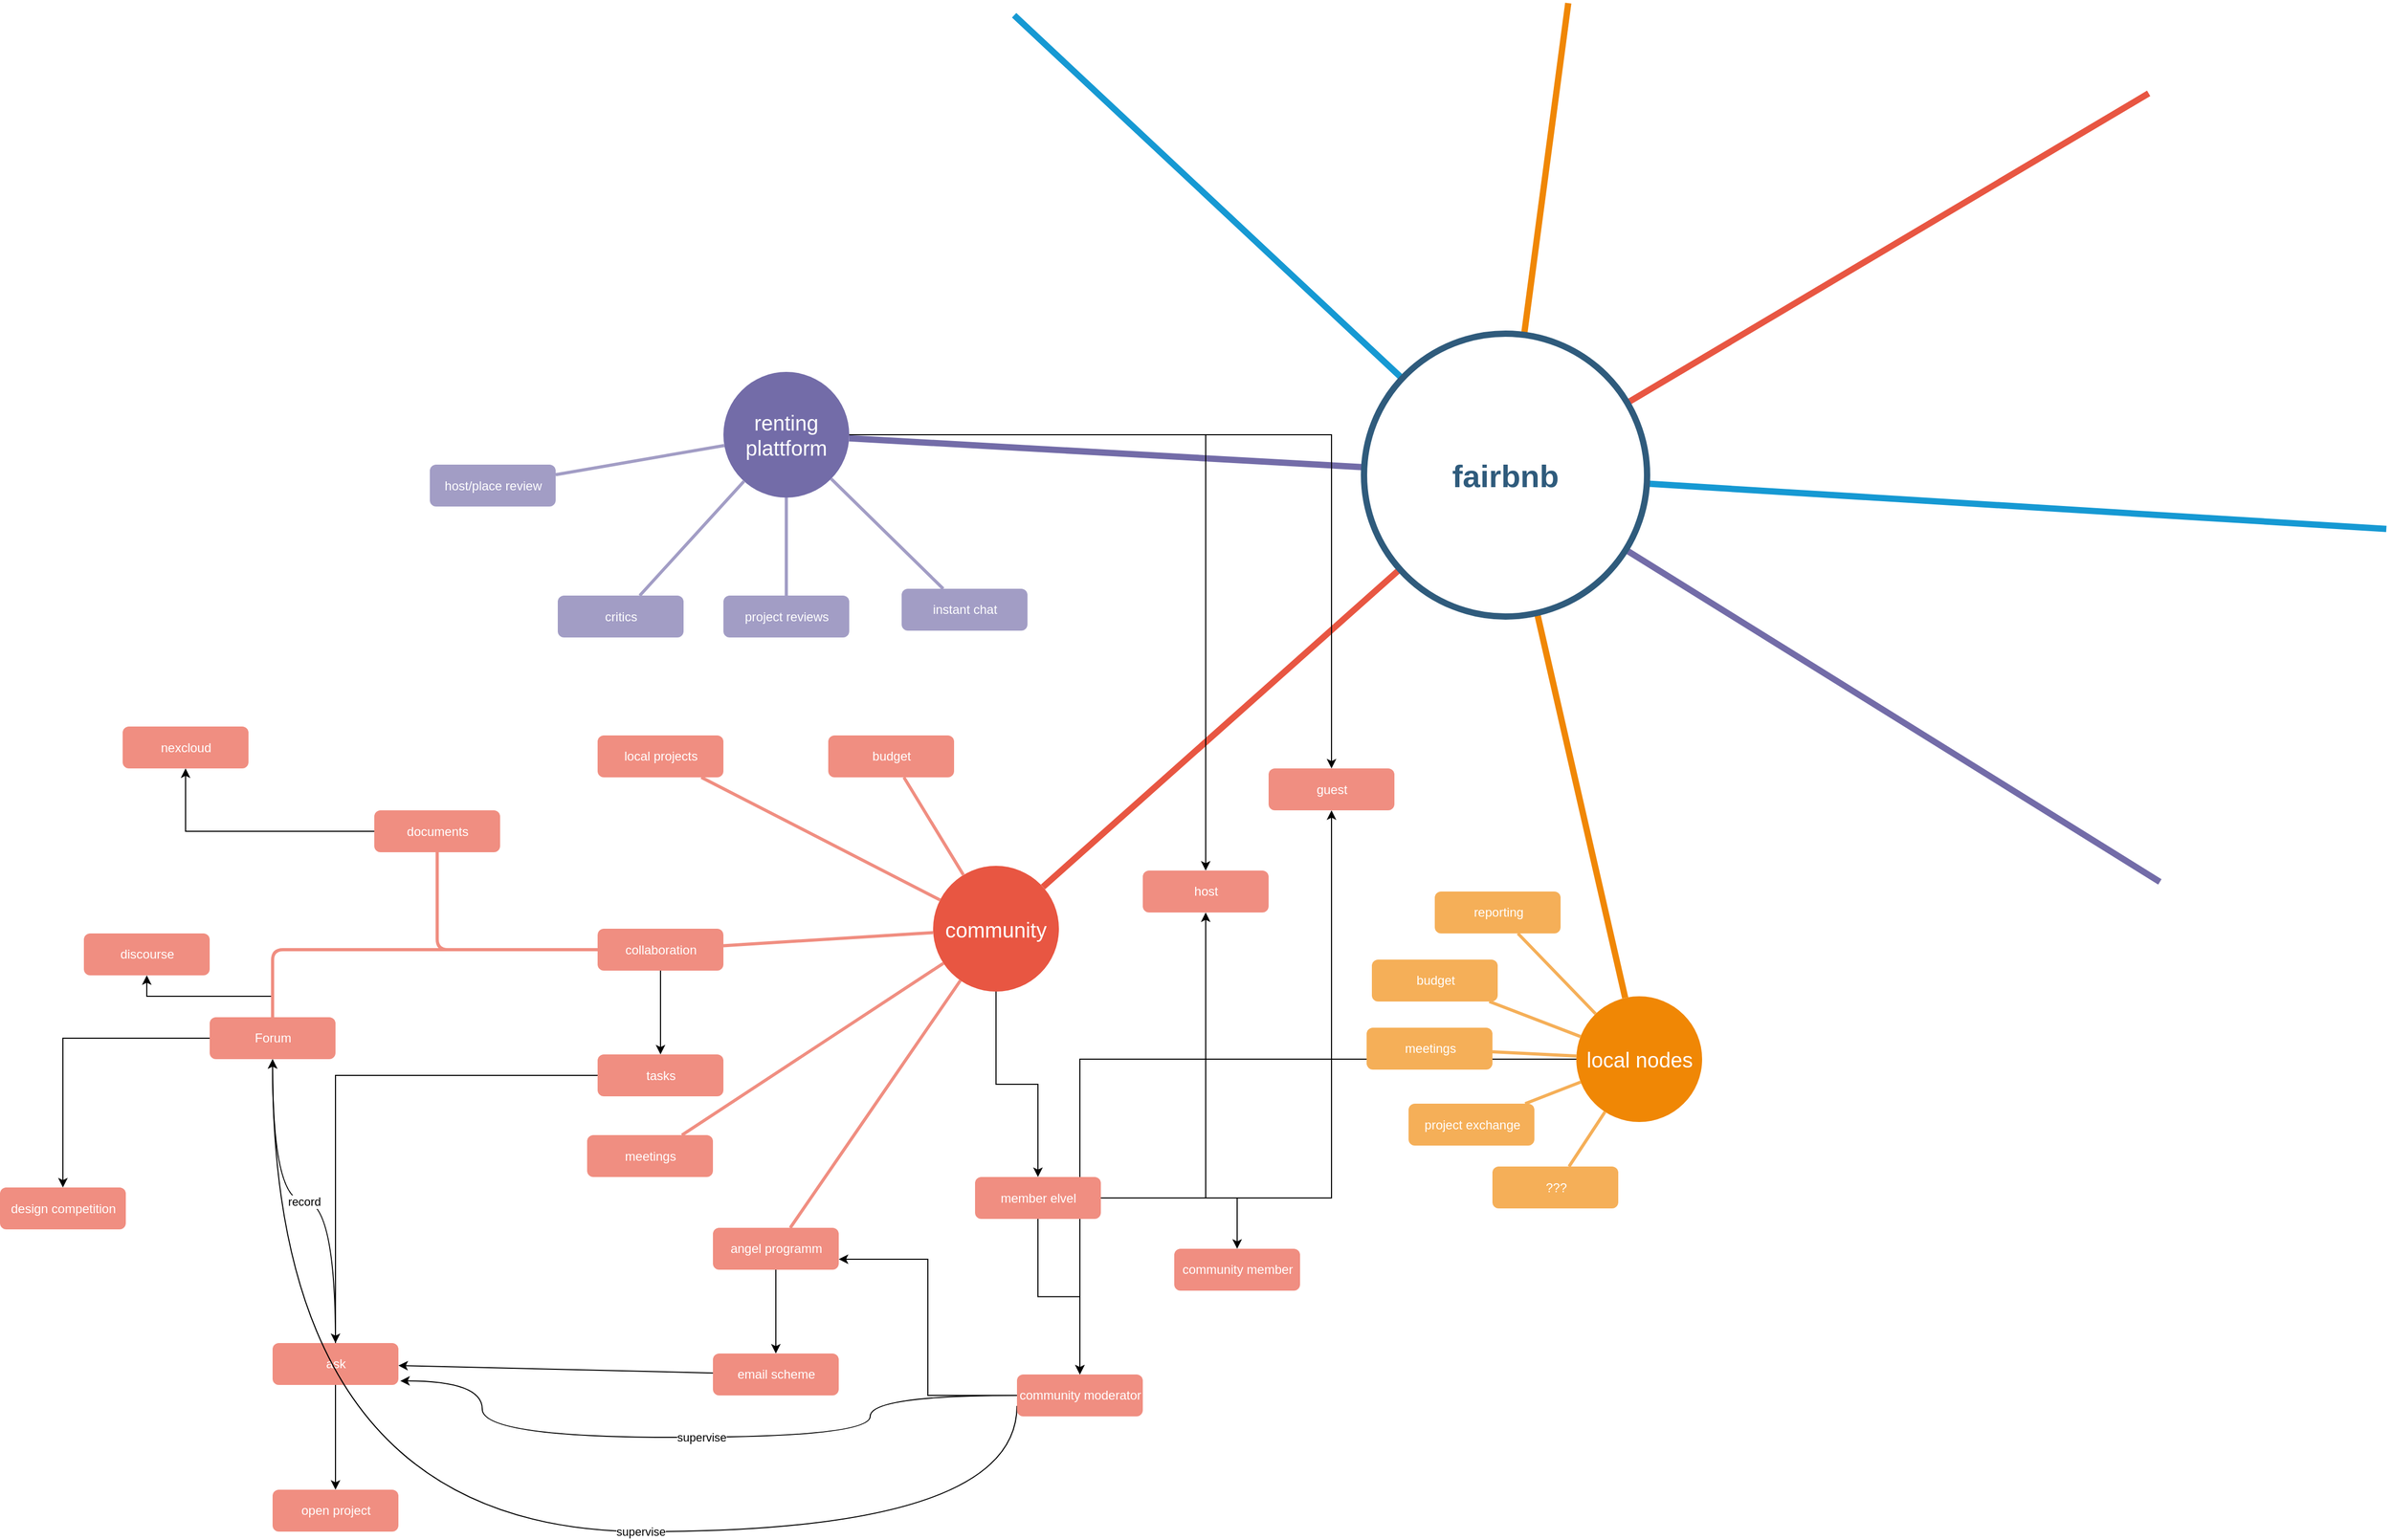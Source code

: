 <mxfile version="11.0.1" type="github"><diagram id="6a731a19-8d31-9384-78a2-239565b7b9f0" name="Page-1"><mxGraphModel dx="2842" dy="907" grid="1" gridSize="10" guides="1" tooltips="1" connect="1" arrows="1" fold="1" page="1" pageScale="1" pageWidth="1169" pageHeight="827" background="#ffffff" math="0" shadow="0"><root><mxCell id="0"/><mxCell id="1" parent="0"/><mxCell id="vqvzlGMNRxJDu5NZA3pl-1570" style="edgeStyle=orthogonalEdgeStyle;rounded=0;orthogonalLoop=1;jettySize=auto;html=1;" edge="1" parent="1" source="1355" target="vqvzlGMNRxJDu5NZA3pl-1568"><mxGeometry relative="1" as="geometry"/></mxCell><mxCell id="1355" value="local nodes" style="ellipse;whiteSpace=wrap;html=1;shadow=0;fontFamily=Helvetica;fontSize=20;fontColor=#FFFFFF;align=center;strokeWidth=3;fillColor=#F08705;strokeColor=none;" parent="1" vertex="1"><mxGeometry x="1163.5" y="1309" width="120" height="120" as="geometry"/></mxCell><mxCell id="vqvzlGMNRxJDu5NZA3pl-1556" style="edgeStyle=orthogonalEdgeStyle;rounded=0;orthogonalLoop=1;jettySize=auto;html=1;entryX=0.5;entryY=0;entryDx=0;entryDy=0;" edge="1" parent="1" source="1356" target="vqvzlGMNRxJDu5NZA3pl-1557"><mxGeometry relative="1" as="geometry"><mxPoint x="618.5" y="1350" as="targetPoint"/></mxGeometry></mxCell><mxCell id="1356" value="community" style="ellipse;whiteSpace=wrap;html=1;shadow=0;fontFamily=Helvetica;fontSize=20;fontColor=#FFFFFF;align=center;strokeWidth=3;fillColor=#E85642;strokeColor=none;" parent="1" vertex="1"><mxGeometry x="550" y="1184.5" width="120" height="120" as="geometry"/></mxCell><mxCell id="1359" style="endArrow=none;strokeWidth=6;strokeColor=#1699D3;html=1;" parent="1" source="1515" edge="1"><mxGeometry relative="1" as="geometry"><mxPoint x="627.272" y="372.536" as="targetPoint"/></mxGeometry></mxCell><mxCell id="1360" style="endArrow=none;strokeWidth=6;strokeColor=#f08705;html=1;" parent="1" source="1515" edge="1"><mxGeometry relative="1" as="geometry"><mxPoint x="1155.8" y="361.004" as="targetPoint"/></mxGeometry></mxCell><mxCell id="1361" style="endArrow=none;strokeWidth=6;strokeColor=#E85642;html=1;" parent="1" source="1515" edge="1"><mxGeometry relative="1" as="geometry"><mxPoint x="1709.4" y="447.118" as="targetPoint"/></mxGeometry></mxCell><mxCell id="1362" style="endArrow=none;strokeWidth=6;strokeColor=#1699D3;html=1;" parent="1" source="1515" edge="1"><mxGeometry relative="1" as="geometry"><mxPoint x="1936.108" y="862.906" as="targetPoint"/></mxGeometry></mxCell><mxCell id="1363" style="endArrow=none;strokeWidth=6;strokeColor=#736CA8;html=1;" parent="1" source="1515" target="1516" edge="1"><mxGeometry relative="1" as="geometry"/></mxCell><mxCell id="1364" style="endArrow=none;strokeWidth=6;strokeColor=#736ca8;html=1;" parent="1" source="1515" edge="1"><mxGeometry relative="1" as="geometry"><mxPoint x="1720.078" y="1199.768" as="targetPoint"/></mxGeometry></mxCell><mxCell id="1365" value="" style="edgeStyle=none;endArrow=none;strokeWidth=6;strokeColor=#F08705;html=1;" parent="1" source="1515" target="1355" edge="1"><mxGeometry x="181" y="226.5" width="100" height="100" as="geometry"><mxPoint x="181" y="326.5" as="sourcePoint"/><mxPoint x="281" y="226.5" as="targetPoint"/></mxGeometry></mxCell><mxCell id="1366" value="" style="edgeStyle=none;endArrow=none;strokeWidth=6;strokeColor=#E85642;html=1;" parent="1" source="1515" target="1356" edge="1"><mxGeometry x="181" y="226.5" width="100" height="100" as="geometry"><mxPoint x="181" y="326.5" as="sourcePoint"/><mxPoint x="281" y="226.5" as="targetPoint"/></mxGeometry></mxCell><mxCell id="1473" value="???" style="rounded=1;fillColor=#f5af58;strokeColor=none;strokeWidth=3;shadow=0;html=1;fontColor=#FFFFFF;" parent="1" vertex="1"><mxGeometry x="1083.5" y="1471.5" width="120" height="40" as="geometry"/></mxCell><mxCell id="1474" value="project exchange" style="rounded=1;fillColor=#f5af58;strokeColor=none;strokeWidth=3;shadow=0;html=1;fontColor=#FFFFFF;" parent="1" vertex="1"><mxGeometry x="1003.5" y="1411.5" width="120" height="40" as="geometry"/></mxCell><mxCell id="1475" value="meetings" style="rounded=1;fillColor=#f5af58;strokeColor=none;strokeWidth=3;shadow=0;html=1;fontColor=#FFFFFF;" parent="1" vertex="1"><mxGeometry x="963.5" y="1339" width="120" height="40" as="geometry"/></mxCell><mxCell id="1476" value="budget" style="rounded=1;fillColor=#f5af58;strokeColor=none;strokeWidth=3;shadow=0;html=1;fontColor=#FFFFFF;" parent="1" vertex="1"><mxGeometry x="968.5" y="1274" width="120" height="40" as="geometry"/></mxCell><mxCell id="1477" value="reporting" style="rounded=1;fillColor=#f5af58;strokeColor=none;strokeWidth=3;shadow=0;html=1;fontColor=#FFFFFF;" parent="1" vertex="1"><mxGeometry x="1028.5" y="1209" width="120" height="40" as="geometry"/></mxCell><mxCell id="1485" value="" style="edgeStyle=none;endArrow=none;strokeWidth=3;strokeColor=#F5AF58;html=1;" parent="1" source="1355" target="1473" edge="1"><mxGeometry x="243.5" y="39" width="100" height="100" as="geometry"><mxPoint x="243.5" y="139" as="sourcePoint"/><mxPoint x="343.5" y="39" as="targetPoint"/></mxGeometry></mxCell><mxCell id="1486" value="" style="edgeStyle=none;endArrow=none;strokeWidth=3;strokeColor=#F5AF58;html=1;" parent="1" source="1355" target="1474" edge="1"><mxGeometry x="243.5" y="39" width="100" height="100" as="geometry"><mxPoint x="243.5" y="139" as="sourcePoint"/><mxPoint x="343.5" y="39" as="targetPoint"/></mxGeometry></mxCell><mxCell id="1487" value="" style="edgeStyle=none;endArrow=none;strokeWidth=3;strokeColor=#F5AF58;html=1;" parent="1" source="1355" target="1475" edge="1"><mxGeometry x="243.5" y="39" width="100" height="100" as="geometry"><mxPoint x="243.5" y="139" as="sourcePoint"/><mxPoint x="343.5" y="39" as="targetPoint"/></mxGeometry></mxCell><mxCell id="1488" value="" style="edgeStyle=none;endArrow=none;strokeWidth=3;strokeColor=#F5AF58;html=1;" parent="1" source="1355" target="1476" edge="1"><mxGeometry x="243.5" y="39" width="100" height="100" as="geometry"><mxPoint x="243.5" y="139" as="sourcePoint"/><mxPoint x="343.5" y="39" as="targetPoint"/></mxGeometry></mxCell><mxCell id="1489" value="" style="edgeStyle=none;endArrow=none;strokeWidth=3;strokeColor=#F5AF58;html=1;" parent="1" source="1355" target="1477" edge="1"><mxGeometry x="243.5" y="39" width="100" height="100" as="geometry"><mxPoint x="243.5" y="139" as="sourcePoint"/><mxPoint x="343.5" y="39" as="targetPoint"/></mxGeometry></mxCell><mxCell id="1491" value="budget" style="rounded=1;fillColor=#f08e81;strokeColor=none;strokeWidth=3;shadow=0;html=1;fontColor=#FFFFFF;" parent="1" vertex="1"><mxGeometry x="450" y="1060" width="120" height="40" as="geometry"/></mxCell><mxCell id="1492" value="local projects" style="rounded=1;fillColor=#f08e81;strokeColor=none;strokeWidth=3;shadow=0;html=1;fontColor=#FFFFFF;" parent="1" vertex="1"><mxGeometry x="230" y="1060" width="120" height="40" as="geometry"/></mxCell><mxCell id="vqvzlGMNRxJDu5NZA3pl-1572" value="" style="edgeStyle=orthogonalEdgeStyle;rounded=0;orthogonalLoop=1;jettySize=auto;html=1;" edge="1" parent="1" source="1493" target="vqvzlGMNRxJDu5NZA3pl-1571"><mxGeometry relative="1" as="geometry"/></mxCell><mxCell id="1493" value="documents" style="rounded=1;fillColor=#f08e81;strokeColor=none;strokeWidth=3;shadow=0;html=1;fontColor=#FFFFFF;" parent="1" vertex="1"><mxGeometry x="17" y="1131.5" width="120" height="40" as="geometry"/></mxCell><mxCell id="vqvzlGMNRxJDu5NZA3pl-1571" value="nexcloud" style="rounded=1;fillColor=#f08e81;strokeColor=none;strokeWidth=3;shadow=0;html=1;fontColor=#FFFFFF;" vertex="1" parent="1"><mxGeometry x="-223" y="1051.5" width="120" height="40" as="geometry"/></mxCell><mxCell id="vqvzlGMNRxJDu5NZA3pl-1549" value="" style="edgeStyle=orthogonalEdgeStyle;rounded=0;orthogonalLoop=1;jettySize=auto;html=1;" edge="1" parent="1" source="1494" target="vqvzlGMNRxJDu5NZA3pl-1548"><mxGeometry relative="1" as="geometry"/></mxCell><mxCell id="vqvzlGMNRxJDu5NZA3pl-1553" value="" style="edgeStyle=orthogonalEdgeStyle;rounded=0;orthogonalLoop=1;jettySize=auto;html=1;" edge="1" parent="1" source="1494" target="vqvzlGMNRxJDu5NZA3pl-1552"><mxGeometry relative="1" as="geometry"/></mxCell><mxCell id="1494" value="Forum" style="rounded=1;fillColor=#f08e81;strokeColor=none;strokeWidth=3;shadow=0;html=1;fontColor=#FFFFFF;" parent="1" vertex="1"><mxGeometry x="-140" y="1329" width="120" height="40" as="geometry"/></mxCell><mxCell id="vqvzlGMNRxJDu5NZA3pl-1552" value="discourse" style="rounded=1;fillColor=#f08e81;strokeColor=none;strokeWidth=3;shadow=0;html=1;fontColor=#FFFFFF;" vertex="1" parent="1"><mxGeometry x="-260" y="1249" width="120" height="40" as="geometry"/></mxCell><mxCell id="vqvzlGMNRxJDu5NZA3pl-1548" value="design competition" style="rounded=1;fillColor=#f08e81;strokeColor=none;strokeWidth=3;shadow=0;html=1;fontColor=#FFFFFF;" vertex="1" parent="1"><mxGeometry x="-340" y="1491.5" width="120" height="40" as="geometry"/></mxCell><mxCell id="vqvzlGMNRxJDu5NZA3pl-1543" style="edgeStyle=orthogonalEdgeStyle;rounded=1;orthogonalLoop=1;jettySize=auto;html=1;strokeColor=#F08E81;strokeWidth=3;endArrow=none;" edge="1" parent="1" source="1495" target="1494"><mxGeometry relative="1" as="geometry"/></mxCell><mxCell id="vqvzlGMNRxJDu5NZA3pl-1551" value="" style="edgeStyle=orthogonalEdgeStyle;rounded=0;orthogonalLoop=1;jettySize=auto;html=1;" edge="1" parent="1" source="1495" target="vqvzlGMNRxJDu5NZA3pl-1550"><mxGeometry relative="1" as="geometry"/></mxCell><mxCell id="1495" value="collaboration" style="rounded=1;fillColor=#f08e81;strokeColor=none;strokeWidth=3;shadow=0;html=1;fontColor=#FFFFFF;" parent="1" vertex="1"><mxGeometry x="230" y="1244.5" width="120" height="40" as="geometry"/></mxCell><mxCell id="vqvzlGMNRxJDu5NZA3pl-1574" value="" style="edgeStyle=orthogonalEdgeStyle;rounded=0;orthogonalLoop=1;jettySize=auto;html=1;" edge="1" parent="1" source="vqvzlGMNRxJDu5NZA3pl-1550" target="vqvzlGMNRxJDu5NZA3pl-1573"><mxGeometry x="0.525" y="110" relative="1" as="geometry"><mxPoint as="offset"/></mxGeometry></mxCell><mxCell id="vqvzlGMNRxJDu5NZA3pl-1550" value="tasks" style="rounded=1;fillColor=#f08e81;strokeColor=none;strokeWidth=3;shadow=0;html=1;fontColor=#FFFFFF;" vertex="1" parent="1"><mxGeometry x="230" y="1364.5" width="120" height="40" as="geometry"/></mxCell><mxCell id="vqvzlGMNRxJDu5NZA3pl-1582" value="" style="edgeStyle=none;rounded=0;orthogonalLoop=1;jettySize=auto;html=1;" edge="1" parent="1" source="vqvzlGMNRxJDu5NZA3pl-1573" target="vqvzlGMNRxJDu5NZA3pl-1581"><mxGeometry relative="1" as="geometry"/></mxCell><mxCell id="vqvzlGMNRxJDu5NZA3pl-1583" value="record" style="edgeStyle=orthogonalEdgeStyle;rounded=0;orthogonalLoop=1;jettySize=auto;html=1;elbow=vertical;curved=1;" edge="1" parent="1" source="vqvzlGMNRxJDu5NZA3pl-1573" target="1494"><mxGeometry relative="1" as="geometry"/></mxCell><mxCell id="vqvzlGMNRxJDu5NZA3pl-1573" value="ask" style="rounded=1;fillColor=#f08e81;strokeColor=none;strokeWidth=3;shadow=0;html=1;fontColor=#FFFFFF;" vertex="1" parent="1"><mxGeometry x="-80" y="1640" width="120" height="40" as="geometry"/></mxCell><mxCell id="vqvzlGMNRxJDu5NZA3pl-1581" value="open project" style="rounded=1;fillColor=#f08e81;strokeColor=none;strokeWidth=3;shadow=0;html=1;fontColor=#FFFFFF;" vertex="1" parent="1"><mxGeometry x="-80" y="1780" width="120" height="40" as="geometry"/></mxCell><mxCell id="1496" value="meetings" style="rounded=1;fillColor=#f08e81;strokeColor=none;strokeWidth=3;shadow=0;html=1;fontColor=#FFFFFF;" parent="1" vertex="1"><mxGeometry x="220" y="1441.5" width="120" height="40" as="geometry"/></mxCell><mxCell id="vqvzlGMNRxJDu5NZA3pl-1561" value="" style="edgeStyle=orthogonalEdgeStyle;rounded=0;orthogonalLoop=1;jettySize=auto;html=1;" edge="1" parent="1" source="vqvzlGMNRxJDu5NZA3pl-1557" target="vqvzlGMNRxJDu5NZA3pl-1560"><mxGeometry relative="1" as="geometry"/></mxCell><mxCell id="vqvzlGMNRxJDu5NZA3pl-1563" value="" style="edgeStyle=orthogonalEdgeStyle;rounded=0;orthogonalLoop=1;jettySize=auto;html=1;" edge="1" parent="1" source="vqvzlGMNRxJDu5NZA3pl-1557" target="vqvzlGMNRxJDu5NZA3pl-1562"><mxGeometry relative="1" as="geometry"/></mxCell><mxCell id="vqvzlGMNRxJDu5NZA3pl-1567" value="" style="edgeStyle=orthogonalEdgeStyle;rounded=0;orthogonalLoop=1;jettySize=auto;html=1;" edge="1" parent="1" source="vqvzlGMNRxJDu5NZA3pl-1557" target="vqvzlGMNRxJDu5NZA3pl-1566"><mxGeometry relative="1" as="geometry"/></mxCell><mxCell id="vqvzlGMNRxJDu5NZA3pl-1569" value="" style="edgeStyle=orthogonalEdgeStyle;rounded=0;orthogonalLoop=1;jettySize=auto;html=1;" edge="1" parent="1" source="vqvzlGMNRxJDu5NZA3pl-1557" target="vqvzlGMNRxJDu5NZA3pl-1568"><mxGeometry relative="1" as="geometry"/></mxCell><mxCell id="vqvzlGMNRxJDu5NZA3pl-1557" value="member elvel" style="rounded=1;fillColor=#f08e81;strokeColor=none;strokeWidth=3;shadow=0;html=1;fontColor=#FFFFFF;" vertex="1" parent="1"><mxGeometry x="590" y="1481.5" width="120" height="40" as="geometry"/></mxCell><mxCell id="vqvzlGMNRxJDu5NZA3pl-1576" style="edgeStyle=orthogonalEdgeStyle;rounded=0;orthogonalLoop=1;jettySize=auto;html=1;entryX=1;entryY=0.75;entryDx=0;entryDy=0;" edge="1" parent="1" source="vqvzlGMNRxJDu5NZA3pl-1568" target="vqvzlGMNRxJDu5NZA3pl-1575"><mxGeometry relative="1" as="geometry"/></mxCell><mxCell id="vqvzlGMNRxJDu5NZA3pl-1584" value="supervise" style="edgeStyle=orthogonalEdgeStyle;rounded=0;orthogonalLoop=1;jettySize=auto;html=1;exitX=0;exitY=0.75;exitDx=0;exitDy=0;elbow=vertical;curved=1;" edge="1" parent="1" source="vqvzlGMNRxJDu5NZA3pl-1568" target="1494"><mxGeometry x="-0.251" relative="1" as="geometry"><Array as="points"><mxPoint x="630" y="1820"/><mxPoint x="-80" y="1820"/></Array><mxPoint as="offset"/></mxGeometry></mxCell><mxCell id="vqvzlGMNRxJDu5NZA3pl-1585" value="supervise" style="edgeStyle=orthogonalEdgeStyle;curved=1;rounded=0;orthogonalLoop=1;jettySize=auto;html=1;entryX=1.015;entryY=0.904;entryDx=0;entryDy=0;entryPerimeter=0;" edge="1" parent="1" source="vqvzlGMNRxJDu5NZA3pl-1568" target="vqvzlGMNRxJDu5NZA3pl-1573"><mxGeometry relative="1" as="geometry"><Array as="points"><mxPoint x="490" y="1690"/><mxPoint x="490" y="1730"/><mxPoint x="120" y="1730"/><mxPoint x="120" y="1676"/></Array></mxGeometry></mxCell><mxCell id="vqvzlGMNRxJDu5NZA3pl-1568" value="community moderator " style="rounded=1;fillColor=#f08e81;strokeColor=none;strokeWidth=3;shadow=0;html=1;fontColor=#FFFFFF;" vertex="1" parent="1"><mxGeometry x="630" y="1670" width="120" height="40" as="geometry"/></mxCell><mxCell id="vqvzlGMNRxJDu5NZA3pl-1566" value="community member" style="rounded=1;fillColor=#f08e81;strokeColor=none;strokeWidth=3;shadow=0;html=1;fontColor=#FFFFFF;" vertex="1" parent="1"><mxGeometry x="780" y="1550" width="120" height="40" as="geometry"/></mxCell><mxCell id="vqvzlGMNRxJDu5NZA3pl-1562" value="guest" style="rounded=1;fillColor=#f08e81;strokeColor=none;strokeWidth=3;shadow=0;html=1;fontColor=#FFFFFF;" vertex="1" parent="1"><mxGeometry x="870" y="1091.5" width="120" height="40" as="geometry"/></mxCell><mxCell id="vqvzlGMNRxJDu5NZA3pl-1560" value="host" style="rounded=1;fillColor=#f08e81;strokeColor=none;strokeWidth=3;shadow=0;html=1;fontColor=#FFFFFF;" vertex="1" parent="1"><mxGeometry x="750" y="1189" width="120" height="40" as="geometry"/></mxCell><mxCell id="1504" value="" style="edgeStyle=none;endArrow=none;strokeWidth=3;strokeColor=#F08E81;html=1;" parent="1" source="1356" target="1491" edge="1"><mxGeometry x="188.5" y="51.5" width="100" height="100" as="geometry"><mxPoint x="188.5" y="151.5" as="sourcePoint"/><mxPoint x="288.5" y="51.5" as="targetPoint"/></mxGeometry></mxCell><mxCell id="1505" value="" style="edgeStyle=none;endArrow=none;strokeWidth=3;strokeColor=#F08E81;html=1;" parent="1" source="1356" target="1492" edge="1"><mxGeometry x="188.5" y="51.5" width="100" height="100" as="geometry"><mxPoint x="188.5" y="151.5" as="sourcePoint"/><mxPoint x="288.5" y="51.5" as="targetPoint"/></mxGeometry></mxCell><mxCell id="1506" value="" style="edgeStyle=orthogonalEdgeStyle;endArrow=none;strokeWidth=3;strokeColor=#F08E81;html=1;exitX=0;exitY=0.5;exitDx=0;exitDy=0;entryX=0.5;entryY=1;entryDx=0;entryDy=0;" parent="1" source="1495" target="1493" edge="1"><mxGeometry x="188.5" y="51.5" width="100" height="100" as="geometry"><mxPoint x="188.5" y="151.5" as="sourcePoint"/><mxPoint x="288.5" y="51.5" as="targetPoint"/></mxGeometry></mxCell><mxCell id="1508" value="" style="edgeStyle=none;endArrow=none;strokeWidth=3;strokeColor=#F08E81;html=1;" parent="1" source="1356" target="1495" edge="1"><mxGeometry x="188.5" y="51.5" width="100" height="100" as="geometry"><mxPoint x="188.5" y="151.5" as="sourcePoint"/><mxPoint x="288.5" y="51.5" as="targetPoint"/></mxGeometry></mxCell><mxCell id="1509" value="" style="edgeStyle=none;endArrow=none;strokeWidth=3;strokeColor=#F08E81;html=1;" parent="1" source="1356" target="1496" edge="1"><mxGeometry x="188.5" y="51.5" width="100" height="100" as="geometry"><mxPoint x="188.5" y="151.5" as="sourcePoint"/><mxPoint x="288.5" y="51.5" as="targetPoint"/></mxGeometry></mxCell><mxCell id="1515" value="fairbnb" style="ellipse;whiteSpace=wrap;html=1;shadow=0;fontFamily=Helvetica;fontSize=30;fontColor=#2F5B7C;align=center;strokeColor=#2F5B7C;strokeWidth=6;fillColor=#FFFFFF;fontStyle=1;gradientColor=none;" parent="1" vertex="1"><mxGeometry x="961" y="676.5" width="270" height="270" as="geometry"/></mxCell><mxCell id="vqvzlGMNRxJDu5NZA3pl-1564" style="edgeStyle=orthogonalEdgeStyle;rounded=0;orthogonalLoop=1;jettySize=auto;html=1;" edge="1" parent="1" source="1516" target="vqvzlGMNRxJDu5NZA3pl-1562"><mxGeometry relative="1" as="geometry"/></mxCell><mxCell id="vqvzlGMNRxJDu5NZA3pl-1565" style="edgeStyle=orthogonalEdgeStyle;rounded=0;orthogonalLoop=1;jettySize=auto;html=1;" edge="1" parent="1" source="1516" target="vqvzlGMNRxJDu5NZA3pl-1560"><mxGeometry relative="1" as="geometry"/></mxCell><mxCell id="1516" value="renting plattform" style="ellipse;whiteSpace=wrap;html=1;shadow=0;fontFamily=Helvetica;fontSize=20;fontColor=#FFFFFF;align=center;strokeWidth=3;fillColor=#736ca8;strokeColor=none;" parent="1" vertex="1"><mxGeometry x="350" y="713" width="120" height="120" as="geometry"/></mxCell><mxCell id="1523" value="project reviews" style="rounded=1;fillColor=#a29dc5;strokeColor=none;strokeWidth=3;shadow=0;html=1;fontColor=#FFFFFF;" parent="1" vertex="1"><mxGeometry x="350" y="926.5" width="120" height="40" as="geometry"/></mxCell><mxCell id="1524" value="critics" style="rounded=1;fillColor=#a29dc5;strokeColor=none;strokeWidth=3;shadow=0;html=1;fontColor=#FFFFFF;" parent="1" vertex="1"><mxGeometry x="192" y="926.5" width="120" height="40" as="geometry"/></mxCell><mxCell id="1525" value="host/place review" style="rounded=1;fillColor=#a29dc5;strokeColor=none;strokeWidth=3;shadow=0;html=1;fontColor=#FFFFFF;" parent="1" vertex="1"><mxGeometry x="70" y="801.5" width="120" height="40" as="geometry"/></mxCell><mxCell id="1535" value="" style="edgeStyle=none;endArrow=none;strokeWidth=3;strokeColor=#A29DC5;html=1;" parent="1" source="1516" target="1523" edge="1"><mxGeometry x="-1498" y="-303.5" width="100" height="100" as="geometry"><mxPoint x="-1498" y="-203.5" as="sourcePoint"/><mxPoint x="-1398" y="-303.5" as="targetPoint"/></mxGeometry></mxCell><mxCell id="1536" value="" style="edgeStyle=none;endArrow=none;strokeWidth=3;strokeColor=#A29DC5;html=1;" parent="1" source="1516" target="1524" edge="1"><mxGeometry x="-1498" y="-303.5" width="100" height="100" as="geometry"><mxPoint x="-1498" y="-203.5" as="sourcePoint"/><mxPoint x="-1398" y="-303.5" as="targetPoint"/></mxGeometry></mxCell><mxCell id="1537" value="" style="edgeStyle=none;endArrow=none;strokeWidth=3;strokeColor=#A29DC5;html=1;" parent="1" source="1516" target="1525" edge="1"><mxGeometry x="-1498" y="-303.5" width="100" height="100" as="geometry"><mxPoint x="-1498" y="-203.5" as="sourcePoint"/><mxPoint x="-1398" y="-303.5" as="targetPoint"/></mxGeometry></mxCell><mxCell id="vqvzlGMNRxJDu5NZA3pl-1545" value="instant chat" style="rounded=1;fillColor=#a29dc5;strokeColor=none;strokeWidth=3;shadow=0;html=1;fontColor=#FFFFFF;" vertex="1" parent="1"><mxGeometry x="520" y="920" width="120" height="40" as="geometry"/></mxCell><mxCell id="vqvzlGMNRxJDu5NZA3pl-1546" value="" style="edgeStyle=none;endArrow=none;strokeWidth=3;strokeColor=#A29DC5;html=1;" edge="1" parent="1" target="vqvzlGMNRxJDu5NZA3pl-1545" source="1516"><mxGeometry x="-1488" y="-293.5" width="100" height="100" as="geometry"><mxPoint x="370.479" y="850.384" as="sourcePoint"/><mxPoint x="-1388" y="-293.5" as="targetPoint"/></mxGeometry></mxCell><mxCell id="vqvzlGMNRxJDu5NZA3pl-1577" style="rounded=1;orthogonalLoop=1;jettySize=auto;html=1;strokeColor=#F08E81;strokeWidth=3;endArrow=none;" edge="1" parent="1" source="vqvzlGMNRxJDu5NZA3pl-1575" target="1356"><mxGeometry relative="1" as="geometry"/></mxCell><mxCell id="vqvzlGMNRxJDu5NZA3pl-1579" value="" style="edgeStyle=none;rounded=0;orthogonalLoop=1;jettySize=auto;html=1;" edge="1" parent="1" source="vqvzlGMNRxJDu5NZA3pl-1575" target="vqvzlGMNRxJDu5NZA3pl-1578"><mxGeometry relative="1" as="geometry"/></mxCell><mxCell id="vqvzlGMNRxJDu5NZA3pl-1575" value="angel programm" style="rounded=1;fillColor=#f08e81;strokeColor=none;strokeWidth=3;shadow=0;html=1;fontColor=#FFFFFF;" vertex="1" parent="1"><mxGeometry x="340" y="1530" width="120" height="40" as="geometry"/></mxCell><mxCell id="vqvzlGMNRxJDu5NZA3pl-1580" value="&lt;div&gt;&lt;br&gt;&lt;/div&gt;&lt;div&gt;&lt;br&gt;&lt;/div&gt;" style="edgeStyle=none;rounded=0;orthogonalLoop=1;jettySize=auto;html=1;" edge="1" parent="1" source="vqvzlGMNRxJDu5NZA3pl-1578" target="vqvzlGMNRxJDu5NZA3pl-1573"><mxGeometry x="0.691" y="-153" relative="1" as="geometry"><mxPoint y="1470" as="targetPoint"/><mxPoint as="offset"/></mxGeometry></mxCell><mxCell id="vqvzlGMNRxJDu5NZA3pl-1578" value="email scheme" style="rounded=1;fillColor=#f08e81;strokeColor=none;strokeWidth=3;shadow=0;html=1;fontColor=#FFFFFF;" vertex="1" parent="1"><mxGeometry x="340" y="1650" width="120" height="40" as="geometry"/></mxCell></root></mxGraphModel></diagram></mxfile>